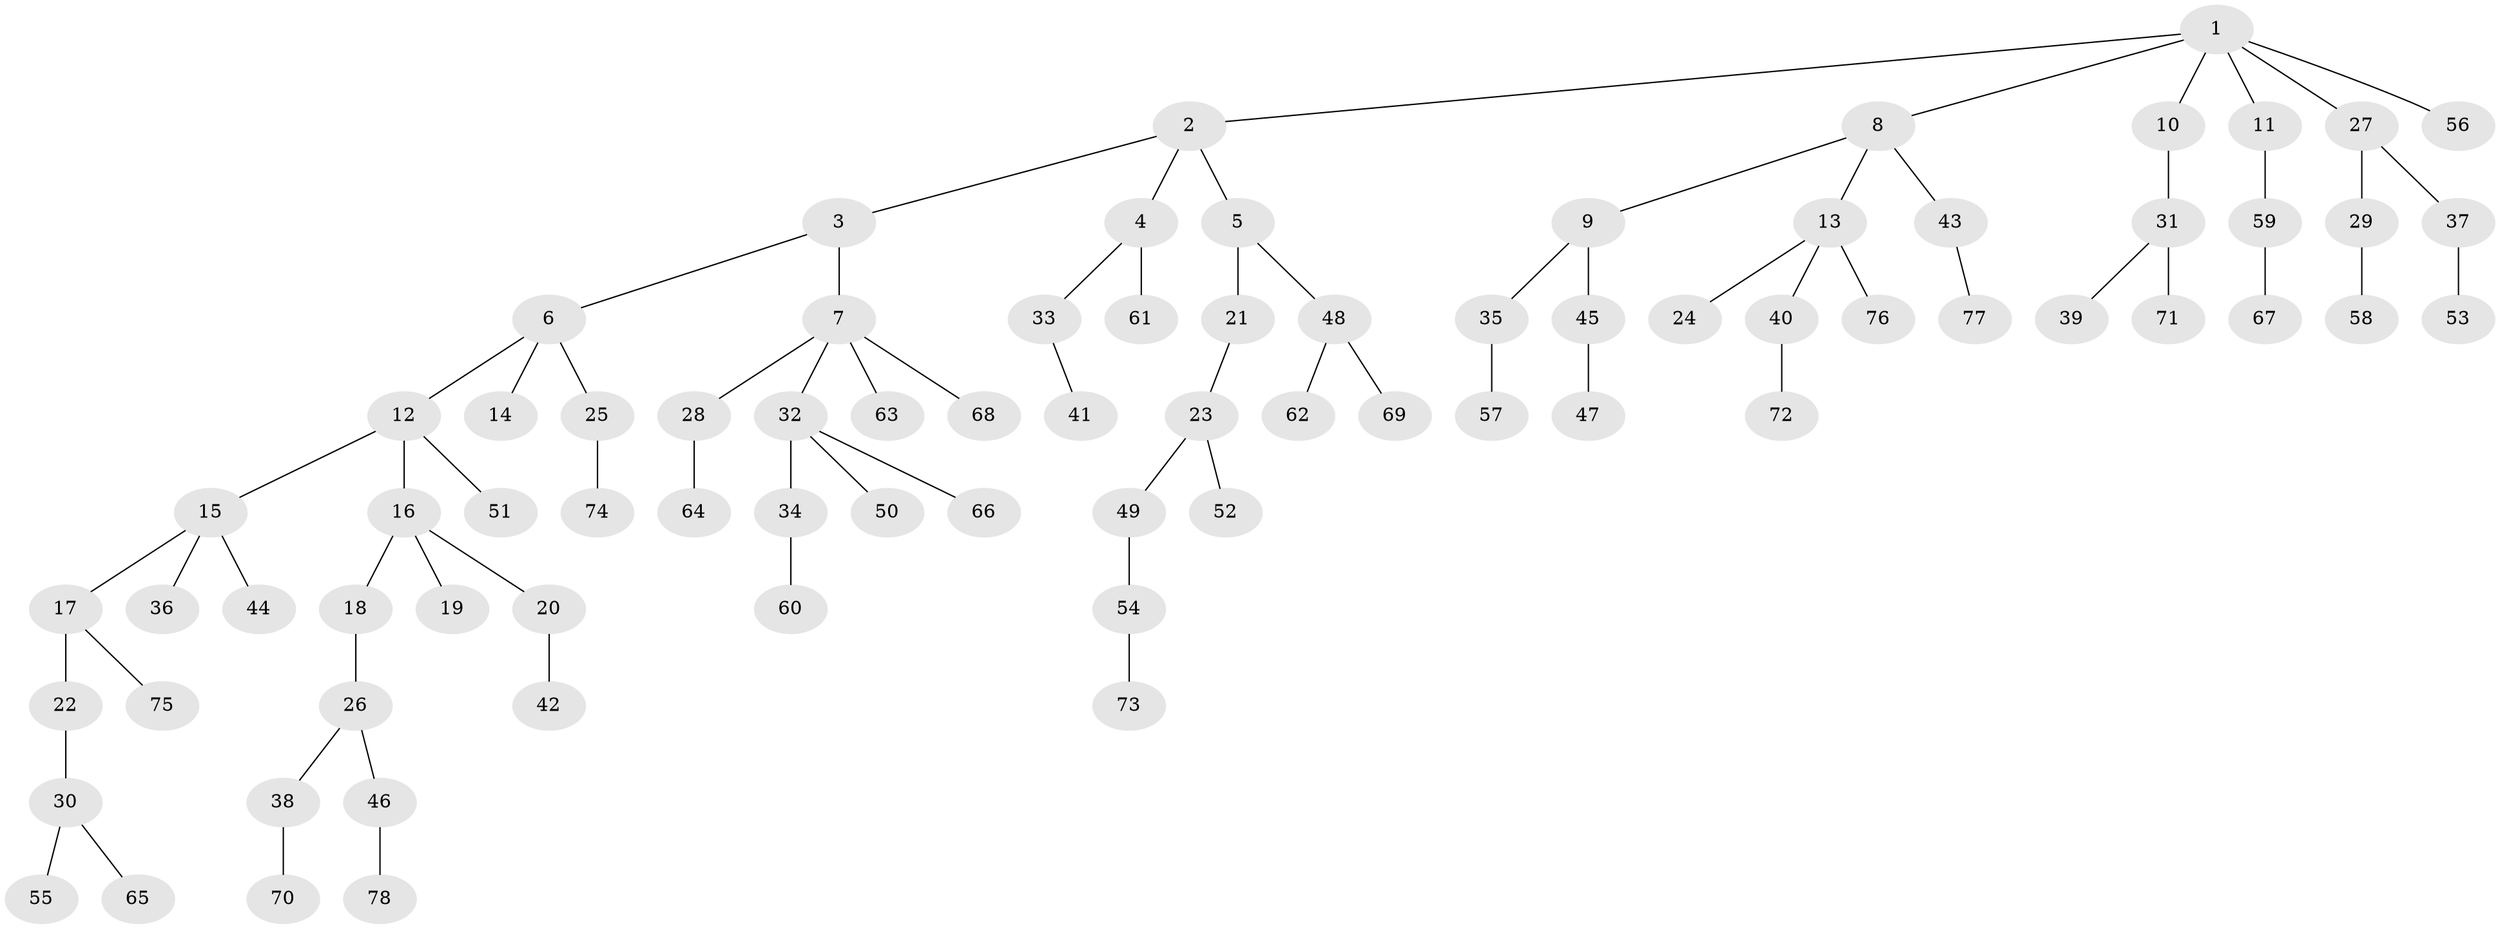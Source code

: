 // Generated by graph-tools (version 1.1) at 2025/52/03/09/25 04:52:44]
// undirected, 78 vertices, 77 edges
graph export_dot {
graph [start="1"]
  node [color=gray90,style=filled];
  1;
  2;
  3;
  4;
  5;
  6;
  7;
  8;
  9;
  10;
  11;
  12;
  13;
  14;
  15;
  16;
  17;
  18;
  19;
  20;
  21;
  22;
  23;
  24;
  25;
  26;
  27;
  28;
  29;
  30;
  31;
  32;
  33;
  34;
  35;
  36;
  37;
  38;
  39;
  40;
  41;
  42;
  43;
  44;
  45;
  46;
  47;
  48;
  49;
  50;
  51;
  52;
  53;
  54;
  55;
  56;
  57;
  58;
  59;
  60;
  61;
  62;
  63;
  64;
  65;
  66;
  67;
  68;
  69;
  70;
  71;
  72;
  73;
  74;
  75;
  76;
  77;
  78;
  1 -- 2;
  1 -- 8;
  1 -- 10;
  1 -- 11;
  1 -- 27;
  1 -- 56;
  2 -- 3;
  2 -- 4;
  2 -- 5;
  3 -- 6;
  3 -- 7;
  4 -- 33;
  4 -- 61;
  5 -- 21;
  5 -- 48;
  6 -- 12;
  6 -- 14;
  6 -- 25;
  7 -- 28;
  7 -- 32;
  7 -- 63;
  7 -- 68;
  8 -- 9;
  8 -- 13;
  8 -- 43;
  9 -- 35;
  9 -- 45;
  10 -- 31;
  11 -- 59;
  12 -- 15;
  12 -- 16;
  12 -- 51;
  13 -- 24;
  13 -- 40;
  13 -- 76;
  15 -- 17;
  15 -- 36;
  15 -- 44;
  16 -- 18;
  16 -- 19;
  16 -- 20;
  17 -- 22;
  17 -- 75;
  18 -- 26;
  20 -- 42;
  21 -- 23;
  22 -- 30;
  23 -- 49;
  23 -- 52;
  25 -- 74;
  26 -- 38;
  26 -- 46;
  27 -- 29;
  27 -- 37;
  28 -- 64;
  29 -- 58;
  30 -- 55;
  30 -- 65;
  31 -- 39;
  31 -- 71;
  32 -- 34;
  32 -- 50;
  32 -- 66;
  33 -- 41;
  34 -- 60;
  35 -- 57;
  37 -- 53;
  38 -- 70;
  40 -- 72;
  43 -- 77;
  45 -- 47;
  46 -- 78;
  48 -- 62;
  48 -- 69;
  49 -- 54;
  54 -- 73;
  59 -- 67;
}
